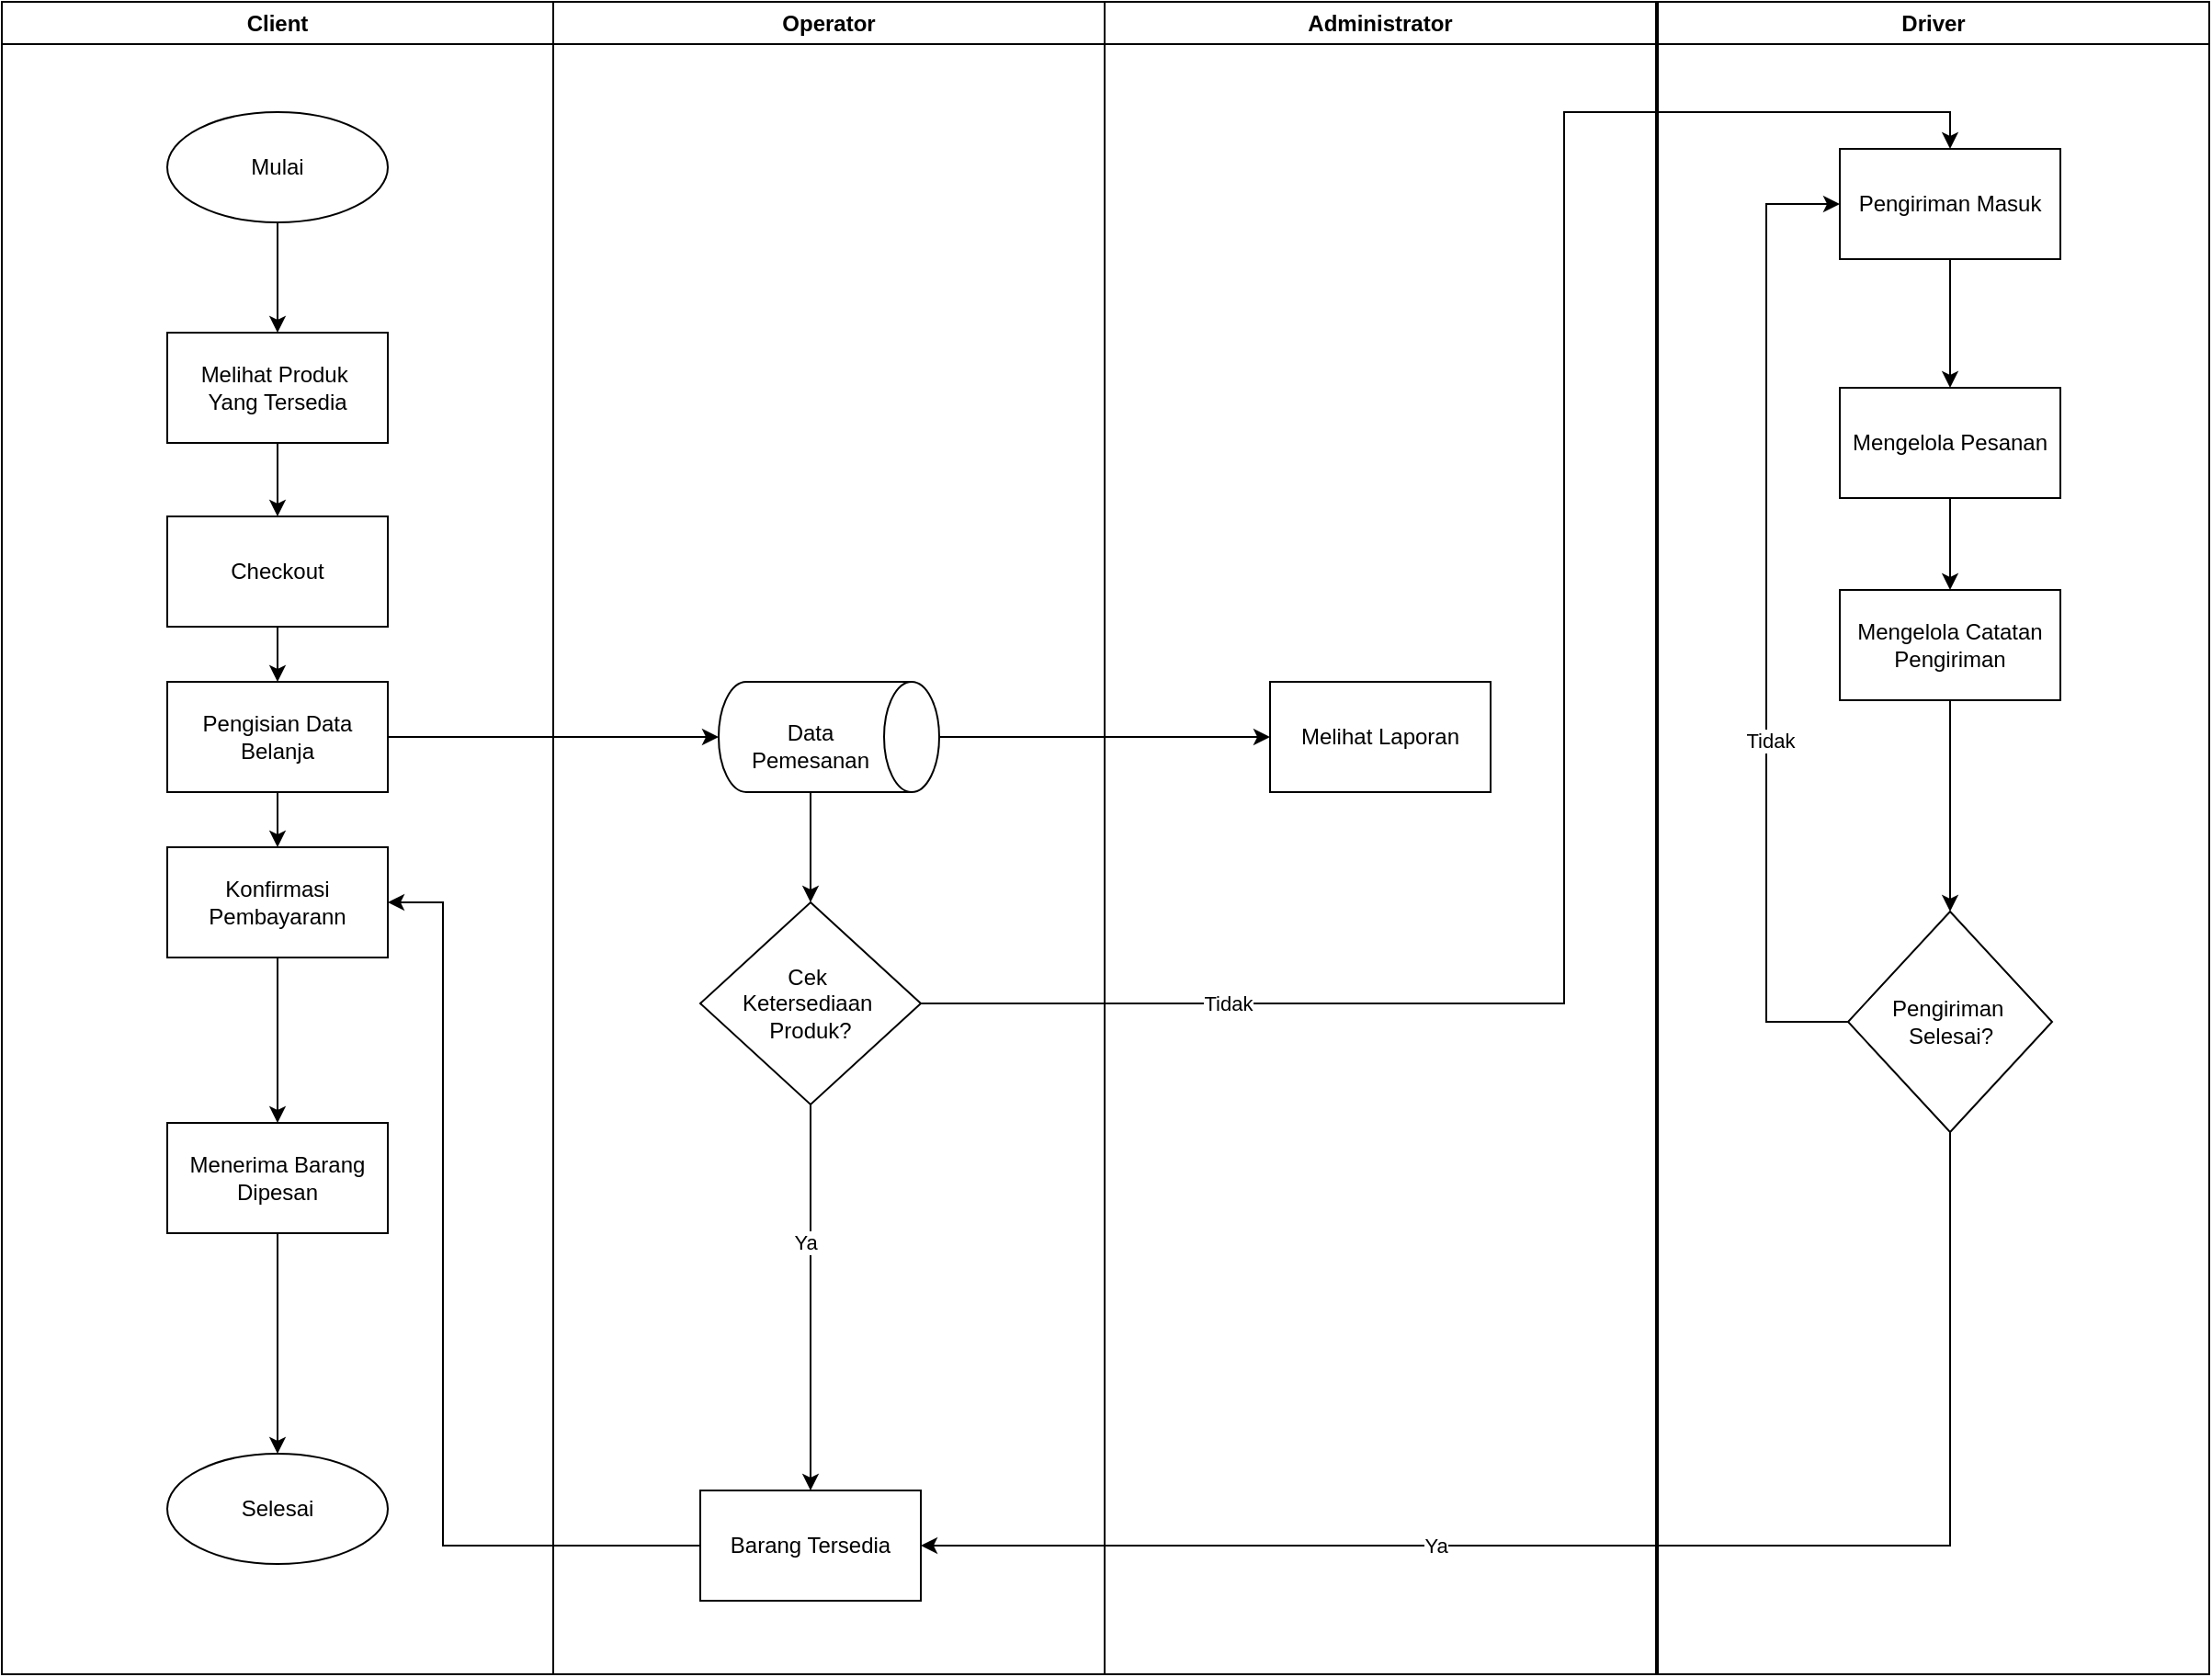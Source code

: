 <mxfile version="24.7.7">
  <diagram name="Page-1" id="QNYTxGK6ogifX1OQPVsb">
    <mxGraphModel dx="1050" dy="557" grid="1" gridSize="10" guides="1" tooltips="1" connect="1" arrows="1" fold="1" page="1" pageScale="1" pageWidth="850" pageHeight="1100" math="0" shadow="0">
      <root>
        <mxCell id="0" />
        <mxCell id="1" parent="0" />
        <mxCell id="efyXQPPd8eQ8RJ64uJlT-1" style="edgeStyle=orthogonalEdgeStyle;rounded=0;orthogonalLoop=1;jettySize=auto;html=1;exitX=1;exitY=0.5;exitDx=0;exitDy=0;entryX=0.5;entryY=0;entryDx=0;entryDy=0;" edge="1" parent="1" source="efyXQPPd8eQ8RJ64uJlT-23" target="efyXQPPd8eQ8RJ64uJlT-29">
          <mxGeometry relative="1" as="geometry">
            <mxPoint x="560" y="535" as="sourcePoint" />
            <Array as="points">
              <mxPoint x="890" y="555" />
              <mxPoint x="890" y="70" />
              <mxPoint x="1100" y="70" />
            </Array>
          </mxGeometry>
        </mxCell>
        <mxCell id="efyXQPPd8eQ8RJ64uJlT-2" value="Tidak" style="edgeLabel;html=1;align=center;verticalAlign=middle;resizable=0;points=[];" connectable="0" vertex="1" parent="efyXQPPd8eQ8RJ64uJlT-1">
          <mxGeometry x="-0.585" y="2" relative="1" as="geometry">
            <mxPoint x="-54" y="2" as="offset" />
          </mxGeometry>
        </mxCell>
        <mxCell id="efyXQPPd8eQ8RJ64uJlT-3" value="Client" style="swimlane;whiteSpace=wrap;html=1;" vertex="1" parent="1">
          <mxGeometry x="40" y="10" width="300" height="910" as="geometry" />
        </mxCell>
        <mxCell id="efyXQPPd8eQ8RJ64uJlT-4" style="edgeStyle=orthogonalEdgeStyle;rounded=0;orthogonalLoop=1;jettySize=auto;html=1;exitX=0.5;exitY=1;exitDx=0;exitDy=0;" edge="1" parent="efyXQPPd8eQ8RJ64uJlT-3" source="efyXQPPd8eQ8RJ64uJlT-5" target="efyXQPPd8eQ8RJ64uJlT-7">
          <mxGeometry relative="1" as="geometry" />
        </mxCell>
        <mxCell id="efyXQPPd8eQ8RJ64uJlT-5" value="Mulai" style="ellipse;whiteSpace=wrap;html=1;" vertex="1" parent="efyXQPPd8eQ8RJ64uJlT-3">
          <mxGeometry x="90" y="60" width="120" height="60" as="geometry" />
        </mxCell>
        <mxCell id="efyXQPPd8eQ8RJ64uJlT-6" style="edgeStyle=orthogonalEdgeStyle;rounded=0;orthogonalLoop=1;jettySize=auto;html=1;exitX=0.5;exitY=1;exitDx=0;exitDy=0;" edge="1" parent="efyXQPPd8eQ8RJ64uJlT-3" source="efyXQPPd8eQ8RJ64uJlT-7" target="efyXQPPd8eQ8RJ64uJlT-9">
          <mxGeometry relative="1" as="geometry" />
        </mxCell>
        <mxCell id="efyXQPPd8eQ8RJ64uJlT-7" value="Melihat Produk&amp;nbsp;&lt;div&gt;Yang Tersedia&lt;/div&gt;" style="rounded=0;whiteSpace=wrap;html=1;" vertex="1" parent="efyXQPPd8eQ8RJ64uJlT-3">
          <mxGeometry x="90" y="180" width="120" height="60" as="geometry" />
        </mxCell>
        <mxCell id="efyXQPPd8eQ8RJ64uJlT-8" style="edgeStyle=orthogonalEdgeStyle;rounded=0;orthogonalLoop=1;jettySize=auto;html=1;exitX=0.5;exitY=1;exitDx=0;exitDy=0;" edge="1" parent="efyXQPPd8eQ8RJ64uJlT-3" source="efyXQPPd8eQ8RJ64uJlT-9" target="efyXQPPd8eQ8RJ64uJlT-11">
          <mxGeometry relative="1" as="geometry" />
        </mxCell>
        <mxCell id="efyXQPPd8eQ8RJ64uJlT-9" value="Checkout" style="rounded=0;whiteSpace=wrap;html=1;" vertex="1" parent="efyXQPPd8eQ8RJ64uJlT-3">
          <mxGeometry x="90" y="280" width="120" height="60" as="geometry" />
        </mxCell>
        <mxCell id="efyXQPPd8eQ8RJ64uJlT-10" value="" style="edgeStyle=orthogonalEdgeStyle;rounded=0;orthogonalLoop=1;jettySize=auto;html=1;" edge="1" parent="efyXQPPd8eQ8RJ64uJlT-3" source="efyXQPPd8eQ8RJ64uJlT-11" target="efyXQPPd8eQ8RJ64uJlT-13">
          <mxGeometry relative="1" as="geometry" />
        </mxCell>
        <mxCell id="efyXQPPd8eQ8RJ64uJlT-11" value="Pengisian Data Belanja" style="rounded=0;whiteSpace=wrap;html=1;" vertex="1" parent="efyXQPPd8eQ8RJ64uJlT-3">
          <mxGeometry x="90" y="370" width="120" height="60" as="geometry" />
        </mxCell>
        <mxCell id="efyXQPPd8eQ8RJ64uJlT-12" style="edgeStyle=orthogonalEdgeStyle;rounded=0;orthogonalLoop=1;jettySize=auto;html=1;exitX=0.5;exitY=1;exitDx=0;exitDy=0;" edge="1" parent="efyXQPPd8eQ8RJ64uJlT-3" source="efyXQPPd8eQ8RJ64uJlT-13" target="efyXQPPd8eQ8RJ64uJlT-15">
          <mxGeometry relative="1" as="geometry">
            <mxPoint x="150" y="550" as="targetPoint" />
          </mxGeometry>
        </mxCell>
        <mxCell id="efyXQPPd8eQ8RJ64uJlT-13" value="Konfirmasi Pembayarann" style="rounded=0;whiteSpace=wrap;html=1;" vertex="1" parent="efyXQPPd8eQ8RJ64uJlT-3">
          <mxGeometry x="90" y="460" width="120" height="60" as="geometry" />
        </mxCell>
        <mxCell id="efyXQPPd8eQ8RJ64uJlT-14" value="" style="edgeStyle=orthogonalEdgeStyle;rounded=0;orthogonalLoop=1;jettySize=auto;html=1;" edge="1" parent="efyXQPPd8eQ8RJ64uJlT-3" source="efyXQPPd8eQ8RJ64uJlT-15" target="efyXQPPd8eQ8RJ64uJlT-16">
          <mxGeometry relative="1" as="geometry" />
        </mxCell>
        <mxCell id="efyXQPPd8eQ8RJ64uJlT-15" value="Menerima Barang Dipesan" style="rounded=0;whiteSpace=wrap;html=1;" vertex="1" parent="efyXQPPd8eQ8RJ64uJlT-3">
          <mxGeometry x="90" y="610" width="120" height="60" as="geometry" />
        </mxCell>
        <mxCell id="efyXQPPd8eQ8RJ64uJlT-16" value="Selesai" style="ellipse;whiteSpace=wrap;html=1;" vertex="1" parent="efyXQPPd8eQ8RJ64uJlT-3">
          <mxGeometry x="90" y="790" width="120" height="60" as="geometry" />
        </mxCell>
        <mxCell id="efyXQPPd8eQ8RJ64uJlT-17" value="Operator" style="swimlane;whiteSpace=wrap;html=1;" vertex="1" parent="1">
          <mxGeometry x="340" y="10" width="300" height="910" as="geometry" />
        </mxCell>
        <mxCell id="efyXQPPd8eQ8RJ64uJlT-18" style="edgeStyle=orthogonalEdgeStyle;rounded=0;orthogonalLoop=1;jettySize=auto;html=1;exitX=1;exitY=0.5;exitDx=0;exitDy=0;exitPerimeter=0;" edge="1" parent="efyXQPPd8eQ8RJ64uJlT-17" source="efyXQPPd8eQ8RJ64uJlT-19" target="efyXQPPd8eQ8RJ64uJlT-23">
          <mxGeometry relative="1" as="geometry">
            <Array as="points">
              <mxPoint x="140" y="430" />
            </Array>
          </mxGeometry>
        </mxCell>
        <mxCell id="efyXQPPd8eQ8RJ64uJlT-19" value="" style="shape=cylinder3;whiteSpace=wrap;html=1;boundedLbl=1;backgroundOutline=1;size=15;rotation=90;" vertex="1" parent="efyXQPPd8eQ8RJ64uJlT-17">
          <mxGeometry x="120" y="340" width="60" height="120" as="geometry" />
        </mxCell>
        <mxCell id="efyXQPPd8eQ8RJ64uJlT-20" value="Data Pemesanan" style="text;html=1;align=center;verticalAlign=middle;whiteSpace=wrap;rounded=0;" vertex="1" parent="efyXQPPd8eQ8RJ64uJlT-17">
          <mxGeometry x="110" y="390" width="60" height="30" as="geometry" />
        </mxCell>
        <mxCell id="efyXQPPd8eQ8RJ64uJlT-21" style="edgeStyle=orthogonalEdgeStyle;rounded=0;orthogonalLoop=1;jettySize=auto;html=1;exitX=0.5;exitY=1;exitDx=0;exitDy=0;" edge="1" parent="efyXQPPd8eQ8RJ64uJlT-17" source="efyXQPPd8eQ8RJ64uJlT-23" target="efyXQPPd8eQ8RJ64uJlT-24">
          <mxGeometry relative="1" as="geometry" />
        </mxCell>
        <mxCell id="efyXQPPd8eQ8RJ64uJlT-22" value="Ya" style="edgeLabel;html=1;align=center;verticalAlign=middle;resizable=0;points=[];" vertex="1" connectable="0" parent="efyXQPPd8eQ8RJ64uJlT-21">
          <mxGeometry x="-0.29" y="-3" relative="1" as="geometry">
            <mxPoint as="offset" />
          </mxGeometry>
        </mxCell>
        <mxCell id="efyXQPPd8eQ8RJ64uJlT-23" value="Cek&amp;nbsp;&lt;div&gt;Ketersediaan&amp;nbsp;&lt;/div&gt;&lt;div&gt;Produk?&lt;/div&gt;" style="rhombus;whiteSpace=wrap;html=1;" vertex="1" parent="efyXQPPd8eQ8RJ64uJlT-17">
          <mxGeometry x="80" y="490" width="120" height="110" as="geometry" />
        </mxCell>
        <mxCell id="efyXQPPd8eQ8RJ64uJlT-24" value="Barang Tersedia" style="rounded=0;whiteSpace=wrap;html=1;" vertex="1" parent="efyXQPPd8eQ8RJ64uJlT-17">
          <mxGeometry x="80" y="810" width="120" height="60" as="geometry" />
        </mxCell>
        <mxCell id="efyXQPPd8eQ8RJ64uJlT-25" value="Administrator" style="swimlane;whiteSpace=wrap;html=1;" vertex="1" parent="1">
          <mxGeometry x="640" y="10" width="300" height="910" as="geometry" />
        </mxCell>
        <mxCell id="efyXQPPd8eQ8RJ64uJlT-26" value="Melihat Laporan" style="rounded=0;whiteSpace=wrap;html=1;" vertex="1" parent="efyXQPPd8eQ8RJ64uJlT-25">
          <mxGeometry x="90" y="370" width="120" height="60" as="geometry" />
        </mxCell>
        <mxCell id="efyXQPPd8eQ8RJ64uJlT-27" value="Driver" style="swimlane;whiteSpace=wrap;html=1;" vertex="1" parent="1">
          <mxGeometry x="941" y="10" width="300" height="910" as="geometry" />
        </mxCell>
        <mxCell id="efyXQPPd8eQ8RJ64uJlT-28" value="" style="edgeStyle=orthogonalEdgeStyle;rounded=0;orthogonalLoop=1;jettySize=auto;html=1;" edge="1" parent="efyXQPPd8eQ8RJ64uJlT-27" source="efyXQPPd8eQ8RJ64uJlT-29" target="efyXQPPd8eQ8RJ64uJlT-31">
          <mxGeometry relative="1" as="geometry" />
        </mxCell>
        <mxCell id="efyXQPPd8eQ8RJ64uJlT-29" value="Pengiriman Masuk" style="rounded=0;whiteSpace=wrap;html=1;" vertex="1" parent="efyXQPPd8eQ8RJ64uJlT-27">
          <mxGeometry x="99" y="80" width="120" height="60" as="geometry" />
        </mxCell>
        <mxCell id="efyXQPPd8eQ8RJ64uJlT-30" value="" style="edgeStyle=orthogonalEdgeStyle;rounded=0;orthogonalLoop=1;jettySize=auto;html=1;" edge="1" parent="efyXQPPd8eQ8RJ64uJlT-27" source="efyXQPPd8eQ8RJ64uJlT-31" target="efyXQPPd8eQ8RJ64uJlT-33">
          <mxGeometry relative="1" as="geometry" />
        </mxCell>
        <mxCell id="efyXQPPd8eQ8RJ64uJlT-31" value="Mengelola Pesanan" style="rounded=0;whiteSpace=wrap;html=1;" vertex="1" parent="efyXQPPd8eQ8RJ64uJlT-27">
          <mxGeometry x="99" y="210" width="120" height="60" as="geometry" />
        </mxCell>
        <mxCell id="efyXQPPd8eQ8RJ64uJlT-32" value="" style="edgeStyle=orthogonalEdgeStyle;rounded=0;orthogonalLoop=1;jettySize=auto;html=1;" edge="1" parent="efyXQPPd8eQ8RJ64uJlT-27" source="efyXQPPd8eQ8RJ64uJlT-33" target="efyXQPPd8eQ8RJ64uJlT-36">
          <mxGeometry relative="1" as="geometry" />
        </mxCell>
        <mxCell id="efyXQPPd8eQ8RJ64uJlT-33" value="Mengelola Catatan Pengiriman" style="rounded=0;whiteSpace=wrap;html=1;" vertex="1" parent="efyXQPPd8eQ8RJ64uJlT-27">
          <mxGeometry x="99" y="320" width="120" height="60" as="geometry" />
        </mxCell>
        <mxCell id="efyXQPPd8eQ8RJ64uJlT-34" style="edgeStyle=orthogonalEdgeStyle;rounded=0;orthogonalLoop=1;jettySize=auto;html=1;exitX=0;exitY=0.5;exitDx=0;exitDy=0;entryX=0;entryY=0.5;entryDx=0;entryDy=0;" edge="1" parent="efyXQPPd8eQ8RJ64uJlT-27" source="efyXQPPd8eQ8RJ64uJlT-36" target="efyXQPPd8eQ8RJ64uJlT-29">
          <mxGeometry relative="1" as="geometry">
            <mxPoint x="99" y="110" as="targetPoint" />
            <Array as="points">
              <mxPoint x="59" y="555" />
              <mxPoint x="59" y="110" />
            </Array>
          </mxGeometry>
        </mxCell>
        <mxCell id="efyXQPPd8eQ8RJ64uJlT-35" value="Tidak" style="edgeLabel;html=1;align=center;verticalAlign=middle;resizable=0;points=[];" vertex="1" connectable="0" parent="efyXQPPd8eQ8RJ64uJlT-34">
          <mxGeometry x="-0.258" y="-2" relative="1" as="geometry">
            <mxPoint y="-1" as="offset" />
          </mxGeometry>
        </mxCell>
        <mxCell id="efyXQPPd8eQ8RJ64uJlT-36" value="Pengiriman&amp;nbsp;&lt;div&gt;Selesai?&lt;/div&gt;" style="rhombus;whiteSpace=wrap;html=1;" vertex="1" parent="efyXQPPd8eQ8RJ64uJlT-27">
          <mxGeometry x="103.5" y="495" width="111" height="120" as="geometry" />
        </mxCell>
        <mxCell id="efyXQPPd8eQ8RJ64uJlT-37" style="edgeStyle=orthogonalEdgeStyle;rounded=0;orthogonalLoop=1;jettySize=auto;html=1;exitX=1;exitY=0.5;exitDx=0;exitDy=0;" edge="1" parent="1" source="efyXQPPd8eQ8RJ64uJlT-11" target="efyXQPPd8eQ8RJ64uJlT-19">
          <mxGeometry relative="1" as="geometry" />
        </mxCell>
        <mxCell id="efyXQPPd8eQ8RJ64uJlT-38" style="edgeStyle=orthogonalEdgeStyle;rounded=0;orthogonalLoop=1;jettySize=auto;html=1;exitX=0.5;exitY=0;exitDx=0;exitDy=0;exitPerimeter=0;entryX=0;entryY=0.5;entryDx=0;entryDy=0;" edge="1" parent="1" source="efyXQPPd8eQ8RJ64uJlT-19" target="efyXQPPd8eQ8RJ64uJlT-26">
          <mxGeometry relative="1" as="geometry" />
        </mxCell>
        <mxCell id="efyXQPPd8eQ8RJ64uJlT-39" style="edgeStyle=orthogonalEdgeStyle;rounded=0;orthogonalLoop=1;jettySize=auto;html=1;exitX=0.5;exitY=1;exitDx=0;exitDy=0;entryX=1;entryY=0.5;entryDx=0;entryDy=0;" edge="1" parent="1" source="efyXQPPd8eQ8RJ64uJlT-36" target="efyXQPPd8eQ8RJ64uJlT-24">
          <mxGeometry relative="1" as="geometry" />
        </mxCell>
        <mxCell id="efyXQPPd8eQ8RJ64uJlT-40" value="Ya" style="edgeLabel;html=1;align=center;verticalAlign=middle;resizable=0;points=[];" connectable="0" vertex="1" parent="efyXQPPd8eQ8RJ64uJlT-39">
          <mxGeometry x="0.287" y="-3" relative="1" as="geometry">
            <mxPoint y="3" as="offset" />
          </mxGeometry>
        </mxCell>
        <mxCell id="efyXQPPd8eQ8RJ64uJlT-41" style="edgeStyle=orthogonalEdgeStyle;rounded=0;orthogonalLoop=1;jettySize=auto;html=1;exitX=0;exitY=0.5;exitDx=0;exitDy=0;entryX=1;entryY=0.5;entryDx=0;entryDy=0;" edge="1" parent="1" source="efyXQPPd8eQ8RJ64uJlT-24" target="efyXQPPd8eQ8RJ64uJlT-13">
          <mxGeometry relative="1" as="geometry">
            <Array as="points">
              <mxPoint x="280" y="850" />
              <mxPoint x="280" y="500" />
            </Array>
          </mxGeometry>
        </mxCell>
      </root>
    </mxGraphModel>
  </diagram>
</mxfile>
